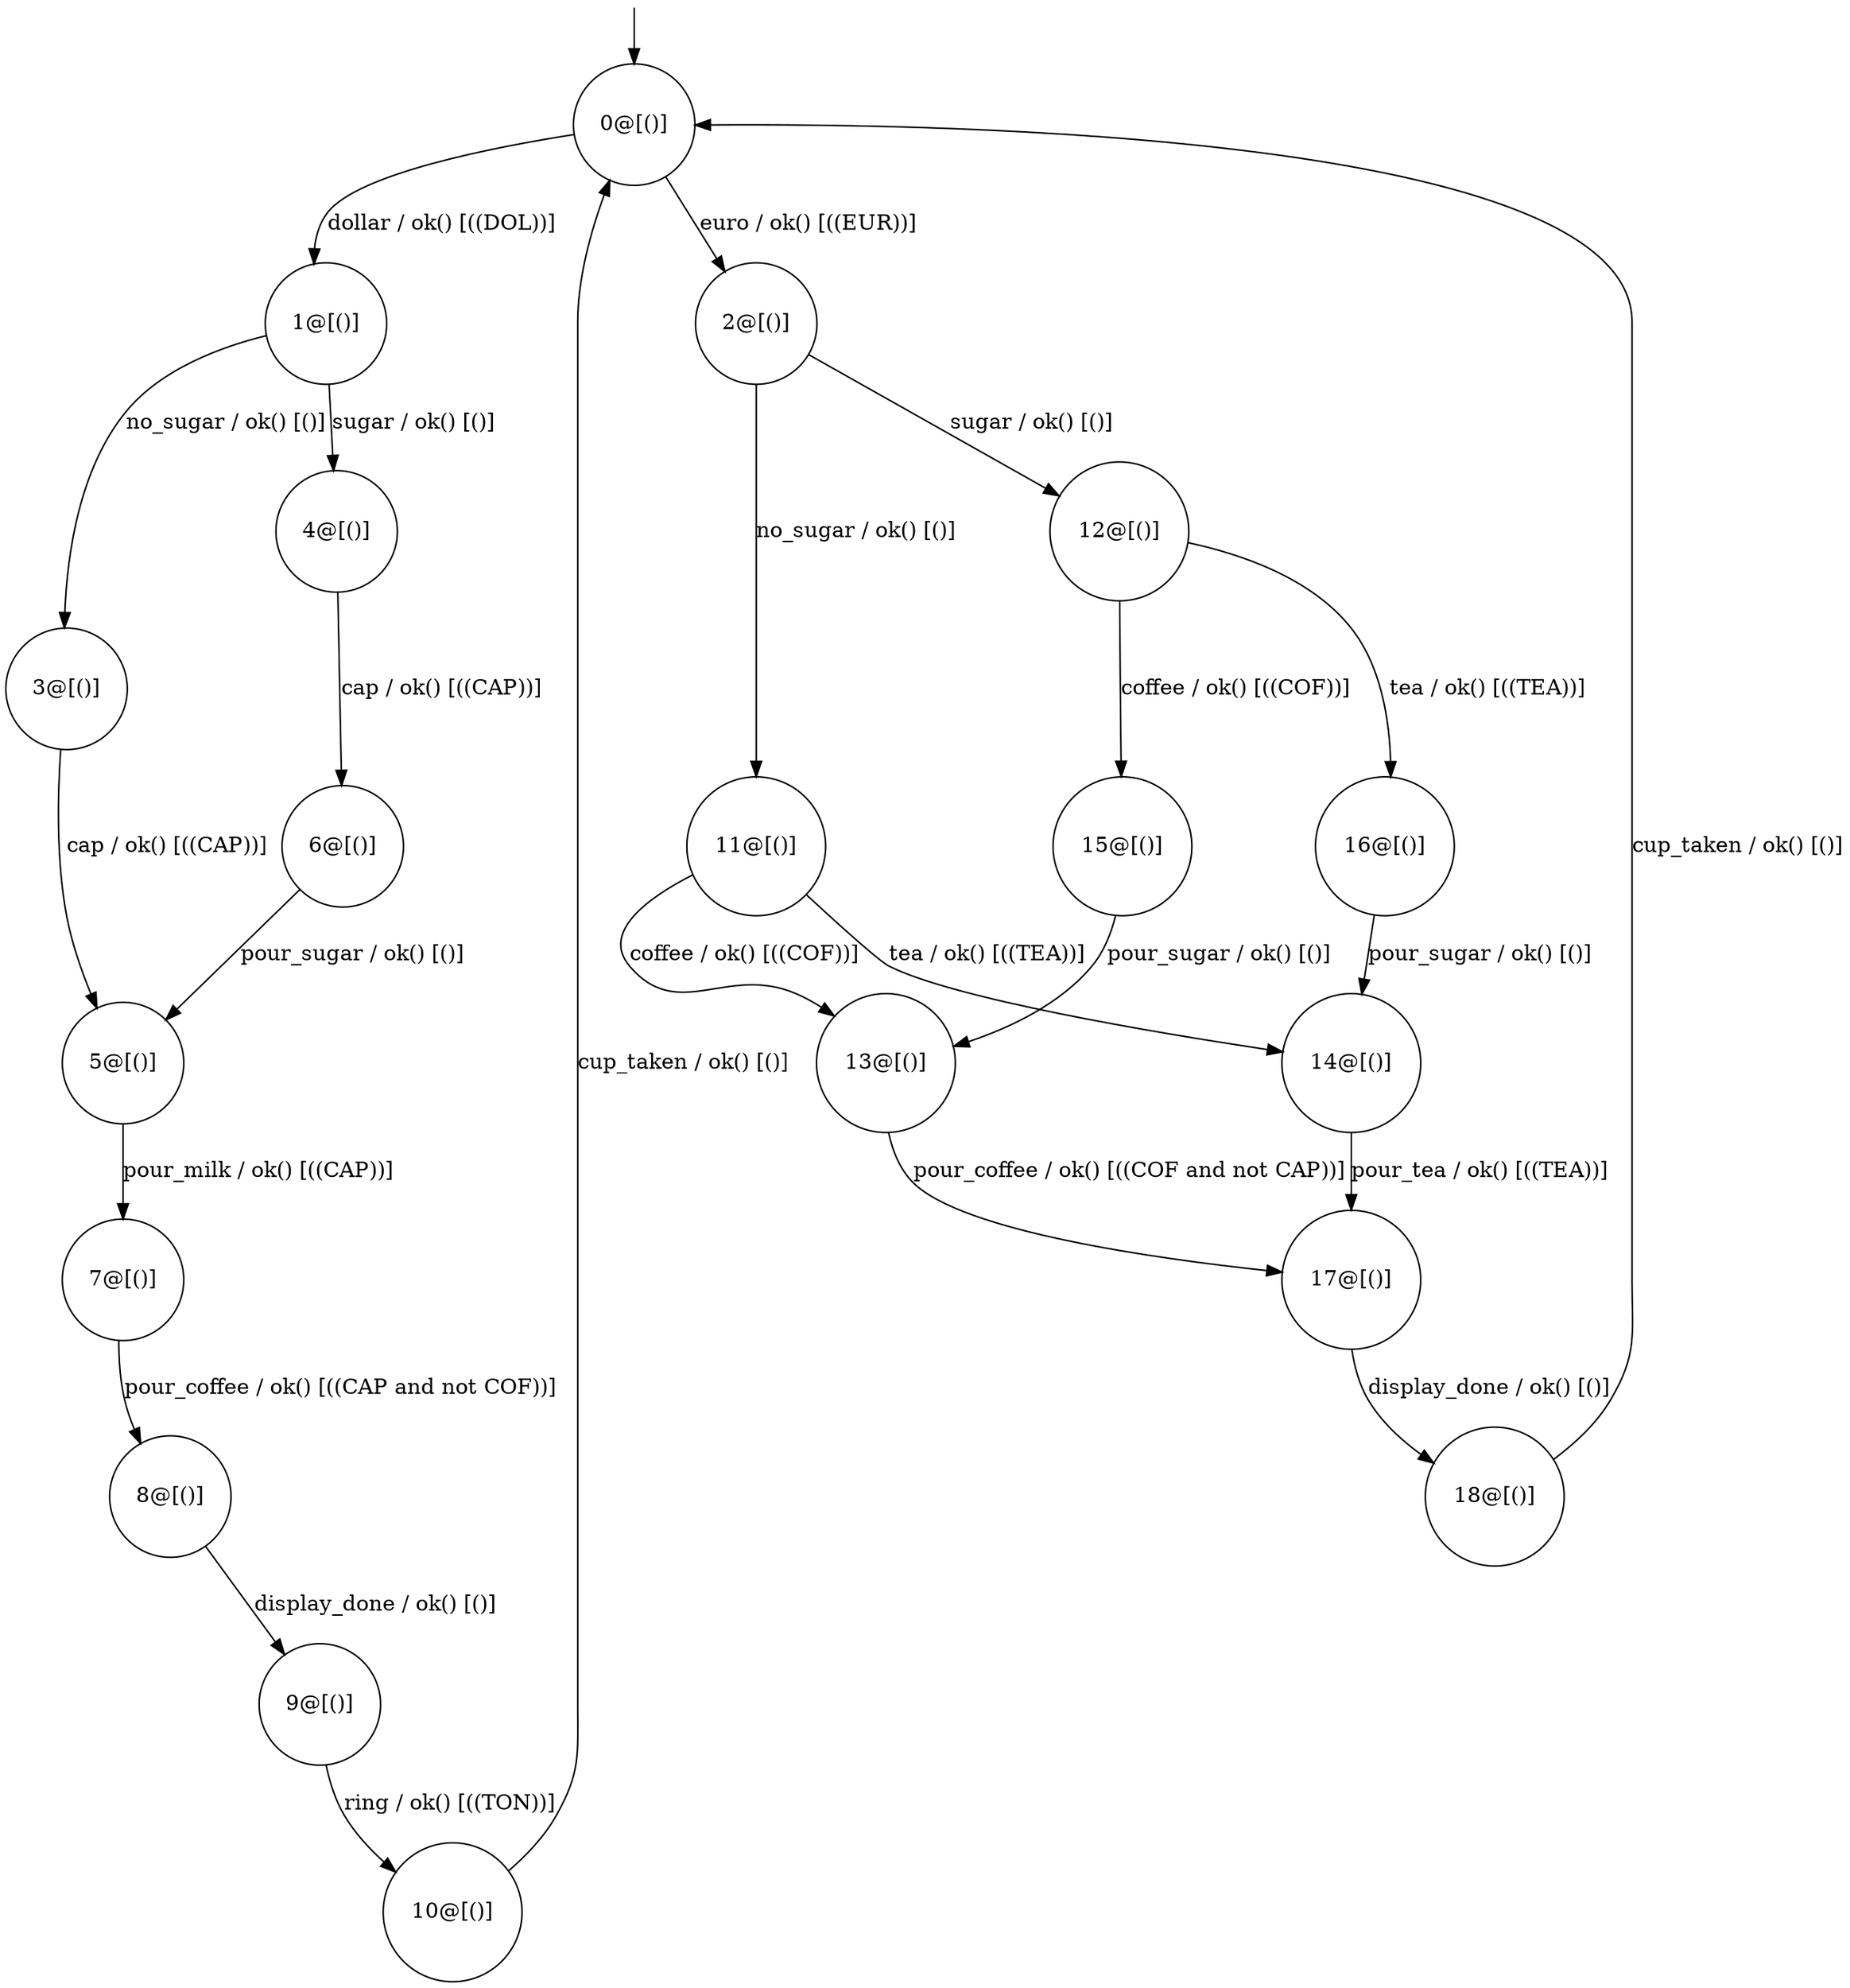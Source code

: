 digraph g {
	edge [lblstyle="above, sloped"];
	s0 [shape="circle" label="0@[()]"];
	s1 [shape="circle" label="1@[()]"];
	s2 [shape="circle" label="2@[()]"];
	s3 [shape="circle" label="3@[()]"];
	s4 [shape="circle" label="4@[()]"];
	s5 [shape="circle" label="5@[()]"];
	s6 [shape="circle" label="6@[()]"];
	s7 [shape="circle" label="7@[()]"];
	s8 [shape="circle" label="8@[()]"];
	s9 [shape="circle" label="9@[()]"];
	s10 [shape="circle" label="10@[()]"];
	s11 [shape="circle" label="11@[()]"];
	s12 [shape="circle" label="12@[()]"];
	s13 [shape="circle" label="13@[()]"];
	s14 [shape="circle" label="14@[()]"];
	s15 [shape="circle" label="15@[()]"];
	s16 [shape="circle" label="16@[()]"];
	s17 [shape="circle" label="17@[()]"];
	s18 [shape="circle" label="18@[()]"];
	s0 -> s1 [label="dollar / ok() [((DOL))]"];
	s0 -> s2 [label="euro / ok() [((EUR))]"];
	s1 -> s3 [label="no_sugar / ok() [()]"];
	s1 -> s4 [label="sugar / ok() [()]"];
	s2 -> s11 [label="no_sugar / ok() [()]"];
	s2 -> s12 [label="sugar / ok() [()]"];
	s3 -> s5 [label="cap / ok() [((CAP))]"];
	s4 -> s6 [label="cap / ok() [((CAP))]"];
	s5 -> s7 [label="pour_milk / ok() [((CAP))]"];
	s6 -> s5 [label="pour_sugar / ok() [()]"];
	s7 -> s8 [label="pour_coffee / ok() [((CAP and not COF))]"];
	s8 -> s9 [label="display_done / ok() [()]"];
	s9 -> s10 [label="ring / ok() [((TON))]"];
	s10 -> s0 [label="cup_taken / ok() [()]"];
	s11 -> s13 [label="coffee / ok() [((COF))]"];
	s11 -> s14 [label="tea / ok() [((TEA))]"];
	s12 -> s15 [label="coffee / ok() [((COF))]"];
	s12 -> s16 [label="tea / ok() [((TEA))]"];
	s13 -> s17 [label="pour_coffee / ok() [((COF and not CAP))]"];
	s14 -> s17 [label="pour_tea / ok() [((TEA))]"];
	s15 -> s13 [label="pour_sugar / ok() [()]"];
	s16 -> s14 [label="pour_sugar / ok() [()]"];
	s17 -> s18 [label="display_done / ok() [()]"];
	s18 -> s0 [label="cup_taken / ok() [()]"];
	__start0 [label="" shape="none" width="0" height="0"];
	__start0 -> s0;
}